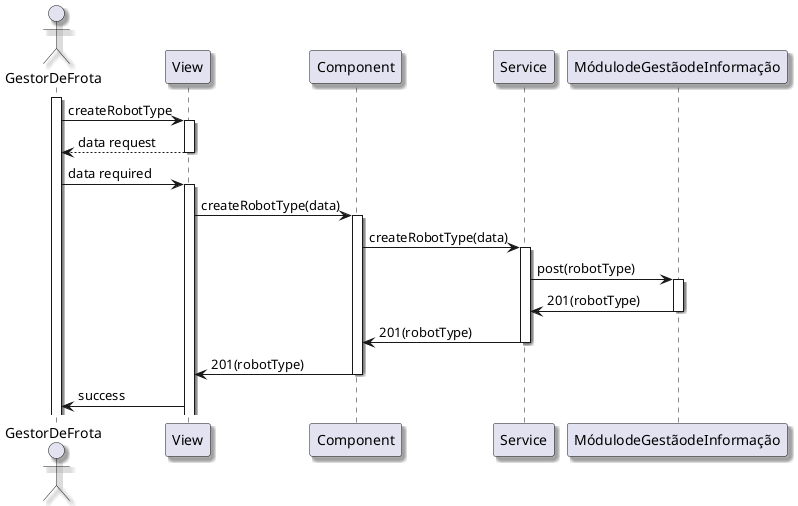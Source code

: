 @startuml
skinparam handwritten false
skinparam monochrome false
skinparam packageStyle rect
skinparam defaultFontName FG Virgil
skinparam shadowing true

actor GestorDeFrota as GestorDeFrota



activate GestorDeFrota
GestorDeFrota -> View: createRobotType
activate View
View --> GestorDeFrota: data request
deactivate View
GestorDeFrota -> View: data required
activate View
View -> Component: createRobotType(data)
activate Component
Component -> Service: createRobotType(data)
activate Service
Service -> MódulodeGestãodeInformação: post(robotType)
activate MódulodeGestãodeInformação
MódulodeGestãodeInformação -> Service: 201(robotType)
deactivate MódulodeGestãodeInformação
Service -> Component: 201(robotType)
deactivate Service
Component -> View: 201(robotType)
deactivate Component
View -> GestorDeFrota: success

@enduml